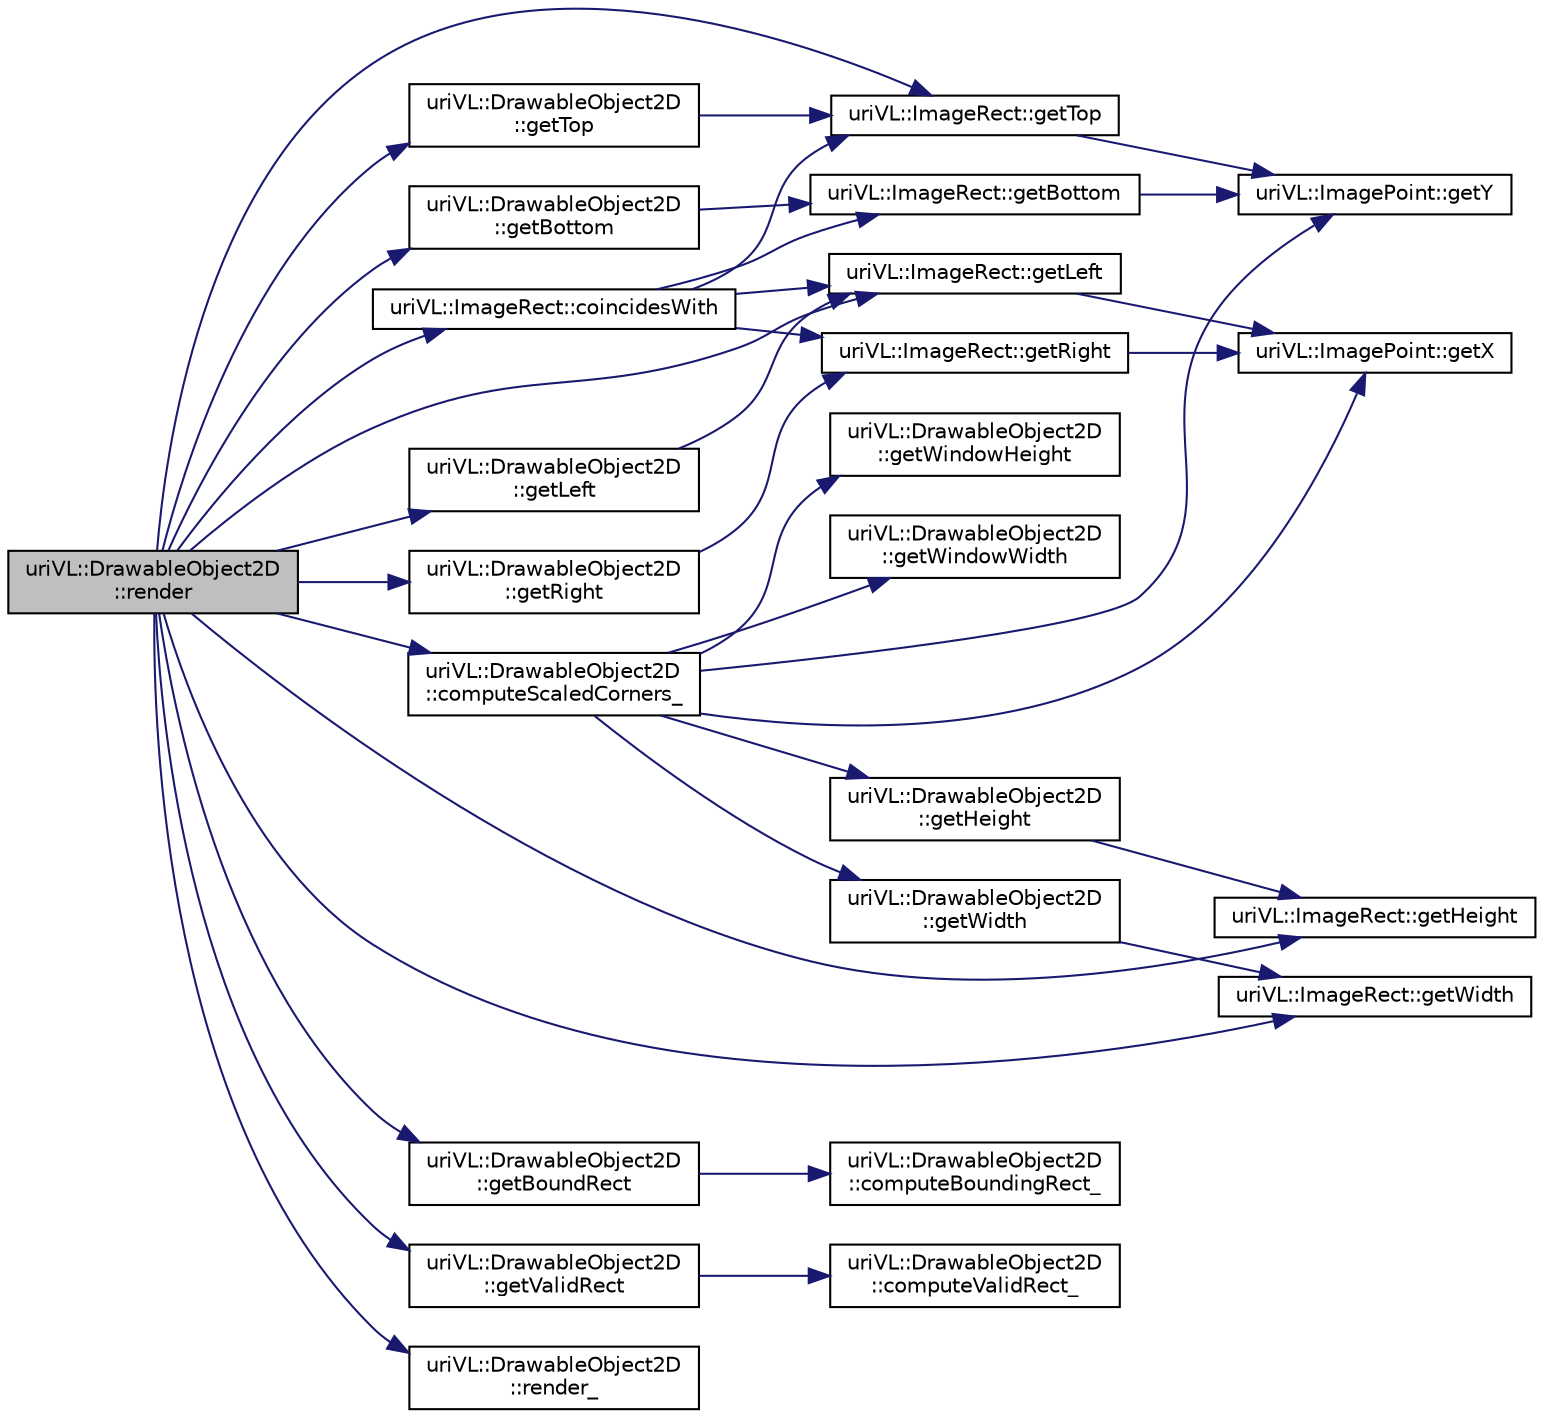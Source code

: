 digraph "uriVL::DrawableObject2D::render"
{
  edge [fontname="Helvetica",fontsize="10",labelfontname="Helvetica",labelfontsize="10"];
  node [fontname="Helvetica",fontsize="10",shape=record];
  rankdir="LR";
  Node1 [label="uriVL::DrawableObject2D\l::render",height=0.2,width=0.4,color="black", fillcolor="grey75", style="filled", fontcolor="black"];
  Node1 -> Node2 [color="midnightblue",fontsize="10",style="solid",fontname="Helvetica"];
  Node2 [label="uriVL::ImageRect::coincidesWith",height=0.2,width=0.4,color="black", fillcolor="white", style="filled",URL="$classuriVL_1_1ImageRect.html#a0f31e7e8c7488f00f492b43c692f7ea1",tooltip="Indicates whether this rectangle and the one received as parameter coincide. "];
  Node2 -> Node3 [color="midnightblue",fontsize="10",style="solid",fontname="Helvetica"];
  Node3 [label="uriVL::ImageRect::getTop",height=0.2,width=0.4,color="black", fillcolor="white", style="filled",URL="$classuriVL_1_1ImageRect.html#a2715b0a7b291354fd839a95ece0e0aba",tooltip="Returns the minimum y coordinate of the rectangle. "];
  Node3 -> Node4 [color="midnightblue",fontsize="10",style="solid",fontname="Helvetica"];
  Node4 [label="uriVL::ImagePoint::getY",height=0.2,width=0.4,color="black", fillcolor="white", style="filled",URL="$classuriVL_1_1ImagePoint.html#a4edda1ad5b1f3b39db3ac200dfddf016",tooltip="Returns the point&#39;s y coordinate. "];
  Node2 -> Node5 [color="midnightblue",fontsize="10",style="solid",fontname="Helvetica"];
  Node5 [label="uriVL::ImageRect::getLeft",height=0.2,width=0.4,color="black", fillcolor="white", style="filled",URL="$classuriVL_1_1ImageRect.html#a38bd531df6bd6c4892bca1a690feda13",tooltip="Returns the minimum x coordinate of the rectangle. "];
  Node5 -> Node6 [color="midnightblue",fontsize="10",style="solid",fontname="Helvetica"];
  Node6 [label="uriVL::ImagePoint::getX",height=0.2,width=0.4,color="black", fillcolor="white", style="filled",URL="$classuriVL_1_1ImagePoint.html#a4845eb34e164c8dffd9b366cf61f3f5b",tooltip="Returns the point&#39;s x coordinate. "];
  Node2 -> Node7 [color="midnightblue",fontsize="10",style="solid",fontname="Helvetica"];
  Node7 [label="uriVL::ImageRect::getBottom",height=0.2,width=0.4,color="black", fillcolor="white", style="filled",URL="$classuriVL_1_1ImageRect.html#acb34c902550ecb25f7fa6ffb620aea71",tooltip="Returns the maximum y coordinate of the rectangle. "];
  Node7 -> Node4 [color="midnightblue",fontsize="10",style="solid",fontname="Helvetica"];
  Node2 -> Node8 [color="midnightblue",fontsize="10",style="solid",fontname="Helvetica"];
  Node8 [label="uriVL::ImageRect::getRight",height=0.2,width=0.4,color="black", fillcolor="white", style="filled",URL="$classuriVL_1_1ImageRect.html#a89884bd1866a1b7ffb67d4cc1ec1a052",tooltip="Returns the maximum x coordinate of the rectangle. "];
  Node8 -> Node6 [color="midnightblue",fontsize="10",style="solid",fontname="Helvetica"];
  Node1 -> Node9 [color="midnightblue",fontsize="10",style="solid",fontname="Helvetica"];
  Node9 [label="uriVL::DrawableObject2D\l::computeScaledCorners_",height=0.2,width=0.4,color="black", fillcolor="white", style="filled",URL="$classuriVL_1_1DrawableObject2D.html#a5289043be01d501e2bf36ee75dc43476",tooltip="Computes updated values for the object&#39;s corners when rendered scaled. "];
  Node9 -> Node10 [color="midnightblue",fontsize="10",style="solid",fontname="Helvetica"];
  Node10 [label="uriVL::DrawableObject2D\l::getHeight",height=0.2,width=0.4,color="black", fillcolor="white", style="filled",URL="$classuriVL_1_1DrawableObject2D.html#a0fa48af9667c5a4b53bd2a9bf0eea240",tooltip="Returns the number of rows for the image. "];
  Node10 -> Node11 [color="midnightblue",fontsize="10",style="solid",fontname="Helvetica"];
  Node11 [label="uriVL::ImageRect::getHeight",height=0.2,width=0.4,color="black", fillcolor="white", style="filled",URL="$classuriVL_1_1ImageRect.html#aa757d85ab5d5230bc0ca53f5960e14f3",tooltip="Returns the height of the rectangle. "];
  Node9 -> Node12 [color="midnightblue",fontsize="10",style="solid",fontname="Helvetica"];
  Node12 [label="uriVL::DrawableObject2D\l::getWidth",height=0.2,width=0.4,color="black", fillcolor="white", style="filled",URL="$classuriVL_1_1DrawableObject2D.html#a01127dbd10a99cdbb7596e48539068c9",tooltip="Returns the number of columns for the image. "];
  Node12 -> Node13 [color="midnightblue",fontsize="10",style="solid",fontname="Helvetica"];
  Node13 [label="uriVL::ImageRect::getWidth",height=0.2,width=0.4,color="black", fillcolor="white", style="filled",URL="$classuriVL_1_1ImageRect.html#a1081dc6f638b33ebf30d0a43d51289ef",tooltip="Returns the width of the rectangle. "];
  Node9 -> Node14 [color="midnightblue",fontsize="10",style="solid",fontname="Helvetica"];
  Node14 [label="uriVL::DrawableObject2D\l::getWindowHeight",height=0.2,width=0.4,color="black", fillcolor="white", style="filled",URL="$classuriVL_1_1DrawableObject2D.html#aee3d816690fd1f66c35d5afb78cb0abd",tooltip="Gives the window height for this object. "];
  Node9 -> Node15 [color="midnightblue",fontsize="10",style="solid",fontname="Helvetica"];
  Node15 [label="uriVL::DrawableObject2D\l::getWindowWidth",height=0.2,width=0.4,color="black", fillcolor="white", style="filled",URL="$classuriVL_1_1DrawableObject2D.html#a273e34847264156295b4eccfb4b54e22",tooltip="Gives the window width for this object. "];
  Node9 -> Node6 [color="midnightblue",fontsize="10",style="solid",fontname="Helvetica"];
  Node9 -> Node4 [color="midnightblue",fontsize="10",style="solid",fontname="Helvetica"];
  Node1 -> Node16 [color="midnightblue",fontsize="10",style="solid",fontname="Helvetica"];
  Node16 [label="uriVL::DrawableObject2D\l::getBottom",height=0.2,width=0.4,color="black", fillcolor="white", style="filled",URL="$classuriVL_1_1DrawableObject2D.html#ab04df3e959e41ab5225fb62ab3c6e4c9",tooltip="Returns the maximum y coordinate of the bounding rectangle. "];
  Node16 -> Node7 [color="midnightblue",fontsize="10",style="solid",fontname="Helvetica"];
  Node1 -> Node17 [color="midnightblue",fontsize="10",style="solid",fontname="Helvetica"];
  Node17 [label="uriVL::DrawableObject2D\l::getBoundRect",height=0.2,width=0.4,color="black", fillcolor="white", style="filled",URL="$classuriVL_1_1DrawableObject2D.html#a1d910add62acd9ad51986f3502a721de",tooltip="Returns the object&#39;s bounding rectangle. "];
  Node17 -> Node18 [color="midnightblue",fontsize="10",style="solid",fontname="Helvetica"];
  Node18 [label="uriVL::DrawableObject2D\l::computeBoundingRect_",height=0.2,width=0.4,color="black", fillcolor="white", style="filled",URL="$classuriVL_1_1DrawableObject2D.html#a569f0abdc2b5f708543cee537b9809ff",tooltip="Calculates the object&#39;s bounding rect. "];
  Node1 -> Node11 [color="midnightblue",fontsize="10",style="solid",fontname="Helvetica"];
  Node1 -> Node5 [color="midnightblue",fontsize="10",style="solid",fontname="Helvetica"];
  Node1 -> Node19 [color="midnightblue",fontsize="10",style="solid",fontname="Helvetica"];
  Node19 [label="uriVL::DrawableObject2D\l::getLeft",height=0.2,width=0.4,color="black", fillcolor="white", style="filled",URL="$classuriVL_1_1DrawableObject2D.html#a9c92e6b3d3b0753514e677080c762ef0",tooltip="Returns the minimum x coordinate of the bounding rectangle. "];
  Node19 -> Node5 [color="midnightblue",fontsize="10",style="solid",fontname="Helvetica"];
  Node1 -> Node20 [color="midnightblue",fontsize="10",style="solid",fontname="Helvetica"];
  Node20 [label="uriVL::DrawableObject2D\l::getRight",height=0.2,width=0.4,color="black", fillcolor="white", style="filled",URL="$classuriVL_1_1DrawableObject2D.html#a26cca5e6f7a09188dffe22e897d7f347",tooltip="Returns the maximum x coordinate of the bounding rectangle. "];
  Node20 -> Node8 [color="midnightblue",fontsize="10",style="solid",fontname="Helvetica"];
  Node1 -> Node3 [color="midnightblue",fontsize="10",style="solid",fontname="Helvetica"];
  Node1 -> Node21 [color="midnightblue",fontsize="10",style="solid",fontname="Helvetica"];
  Node21 [label="uriVL::DrawableObject2D\l::getTop",height=0.2,width=0.4,color="black", fillcolor="white", style="filled",URL="$classuriVL_1_1DrawableObject2D.html#a01508a3886015ab55449c46989af2277",tooltip="Returns the minimum y coordinate of the bounding rectangle. "];
  Node21 -> Node3 [color="midnightblue",fontsize="10",style="solid",fontname="Helvetica"];
  Node1 -> Node22 [color="midnightblue",fontsize="10",style="solid",fontname="Helvetica"];
  Node22 [label="uriVL::DrawableObject2D\l::getValidRect",height=0.2,width=0.4,color="black", fillcolor="white", style="filled",URL="$classuriVL_1_1DrawableObject2D.html#ad654c2c5da02b3b20298c3eef4153874",tooltip="Returns the object&#39;s valid data rectangle. "];
  Node22 -> Node23 [color="midnightblue",fontsize="10",style="solid",fontname="Helvetica"];
  Node23 [label="uriVL::DrawableObject2D\l::computeValidRect_",height=0.2,width=0.4,color="black", fillcolor="white", style="filled",URL="$classuriVL_1_1DrawableObject2D.html#a9eb135fd212d80a8fbc3caa7e242d9dd",tooltip="Calculates the object&#39;s valid box. "];
  Node1 -> Node13 [color="midnightblue",fontsize="10",style="solid",fontname="Helvetica"];
  Node1 -> Node24 [color="midnightblue",fontsize="10",style="solid",fontname="Helvetica"];
  Node24 [label="uriVL::DrawableObject2D\l::render_",height=0.2,width=0.4,color="black", fillcolor="white", style="filled",URL="$classuriVL_1_1DrawableObject2D.html#acb40ed7cfc18496471e5911d61f85476",tooltip="Renders the drawable object at the depth and location specified. "];
}
